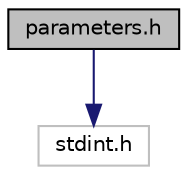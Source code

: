 digraph "parameters.h"
{
 // LATEX_PDF_SIZE
  edge [fontname="Helvetica",fontsize="10",labelfontname="Helvetica",labelfontsize="10"];
  node [fontname="Helvetica",fontsize="10",shape=record];
  Node1 [label="parameters.h",height=0.2,width=0.4,color="black", fillcolor="grey75", style="filled", fontcolor="black",tooltip="Definción de la función que calcula parámetros a partir de señales IQ utilizando el método de Welch y..."];
  Node1 -> Node2 [color="midnightblue",fontsize="10",style="solid",fontname="Helvetica"];
  Node2 [label="stdint.h",height=0.2,width=0.4,color="grey75", fillcolor="white", style="filled",tooltip=" "];
}
